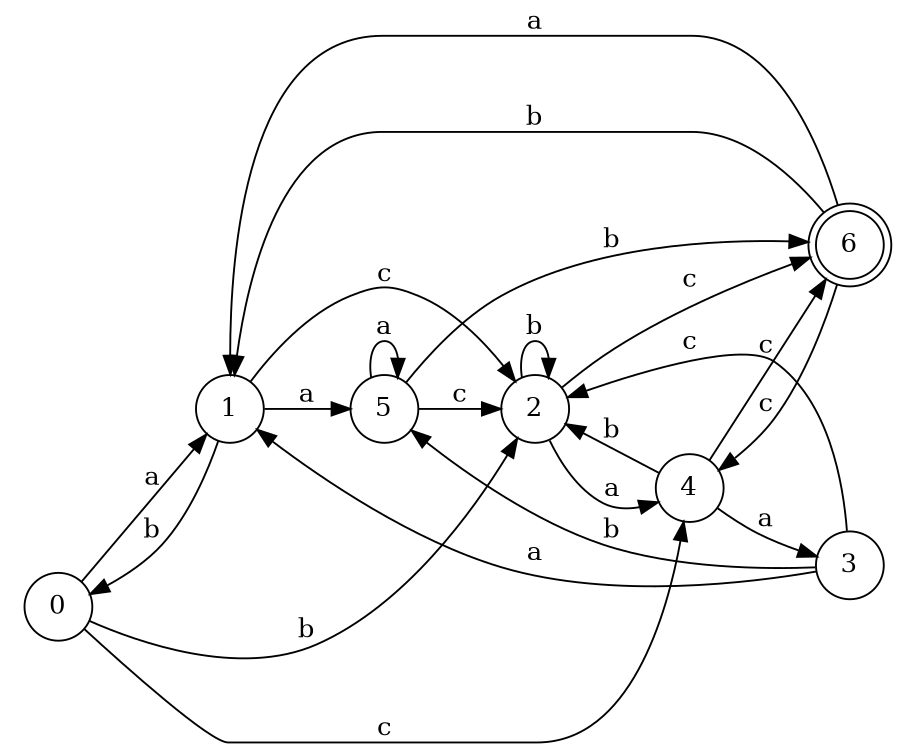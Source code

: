 digraph n6_8 {
__start0 [label="" shape="none"];

rankdir=LR;
size="8,5";

s0 [style="filled", color="black", fillcolor="white" shape="circle", label="0"];
s1 [style="filled", color="black", fillcolor="white" shape="circle", label="1"];
s2 [style="filled", color="black", fillcolor="white" shape="circle", label="2"];
s3 [style="filled", color="black", fillcolor="white" shape="circle", label="3"];
s4 [style="filled", color="black", fillcolor="white" shape="circle", label="4"];
s5 [style="filled", color="black", fillcolor="white" shape="circle", label="5"];
s6 [style="rounded,filled", color="black", fillcolor="white" shape="doublecircle", label="6"];
s0 -> s1 [label="a"];
s0 -> s2 [label="b"];
s0 -> s4 [label="c"];
s1 -> s5 [label="a"];
s1 -> s0 [label="b"];
s1 -> s2 [label="c"];
s2 -> s4 [label="a"];
s2 -> s2 [label="b"];
s2 -> s6 [label="c"];
s3 -> s1 [label="a"];
s3 -> s5 [label="b"];
s3 -> s2 [label="c"];
s4 -> s3 [label="a"];
s4 -> s2 [label="b"];
s4 -> s6 [label="c"];
s5 -> s5 [label="a"];
s5 -> s6 [label="b"];
s5 -> s2 [label="c"];
s6 -> s1 [label="a"];
s6 -> s1 [label="b"];
s6 -> s4 [label="c"];

}
